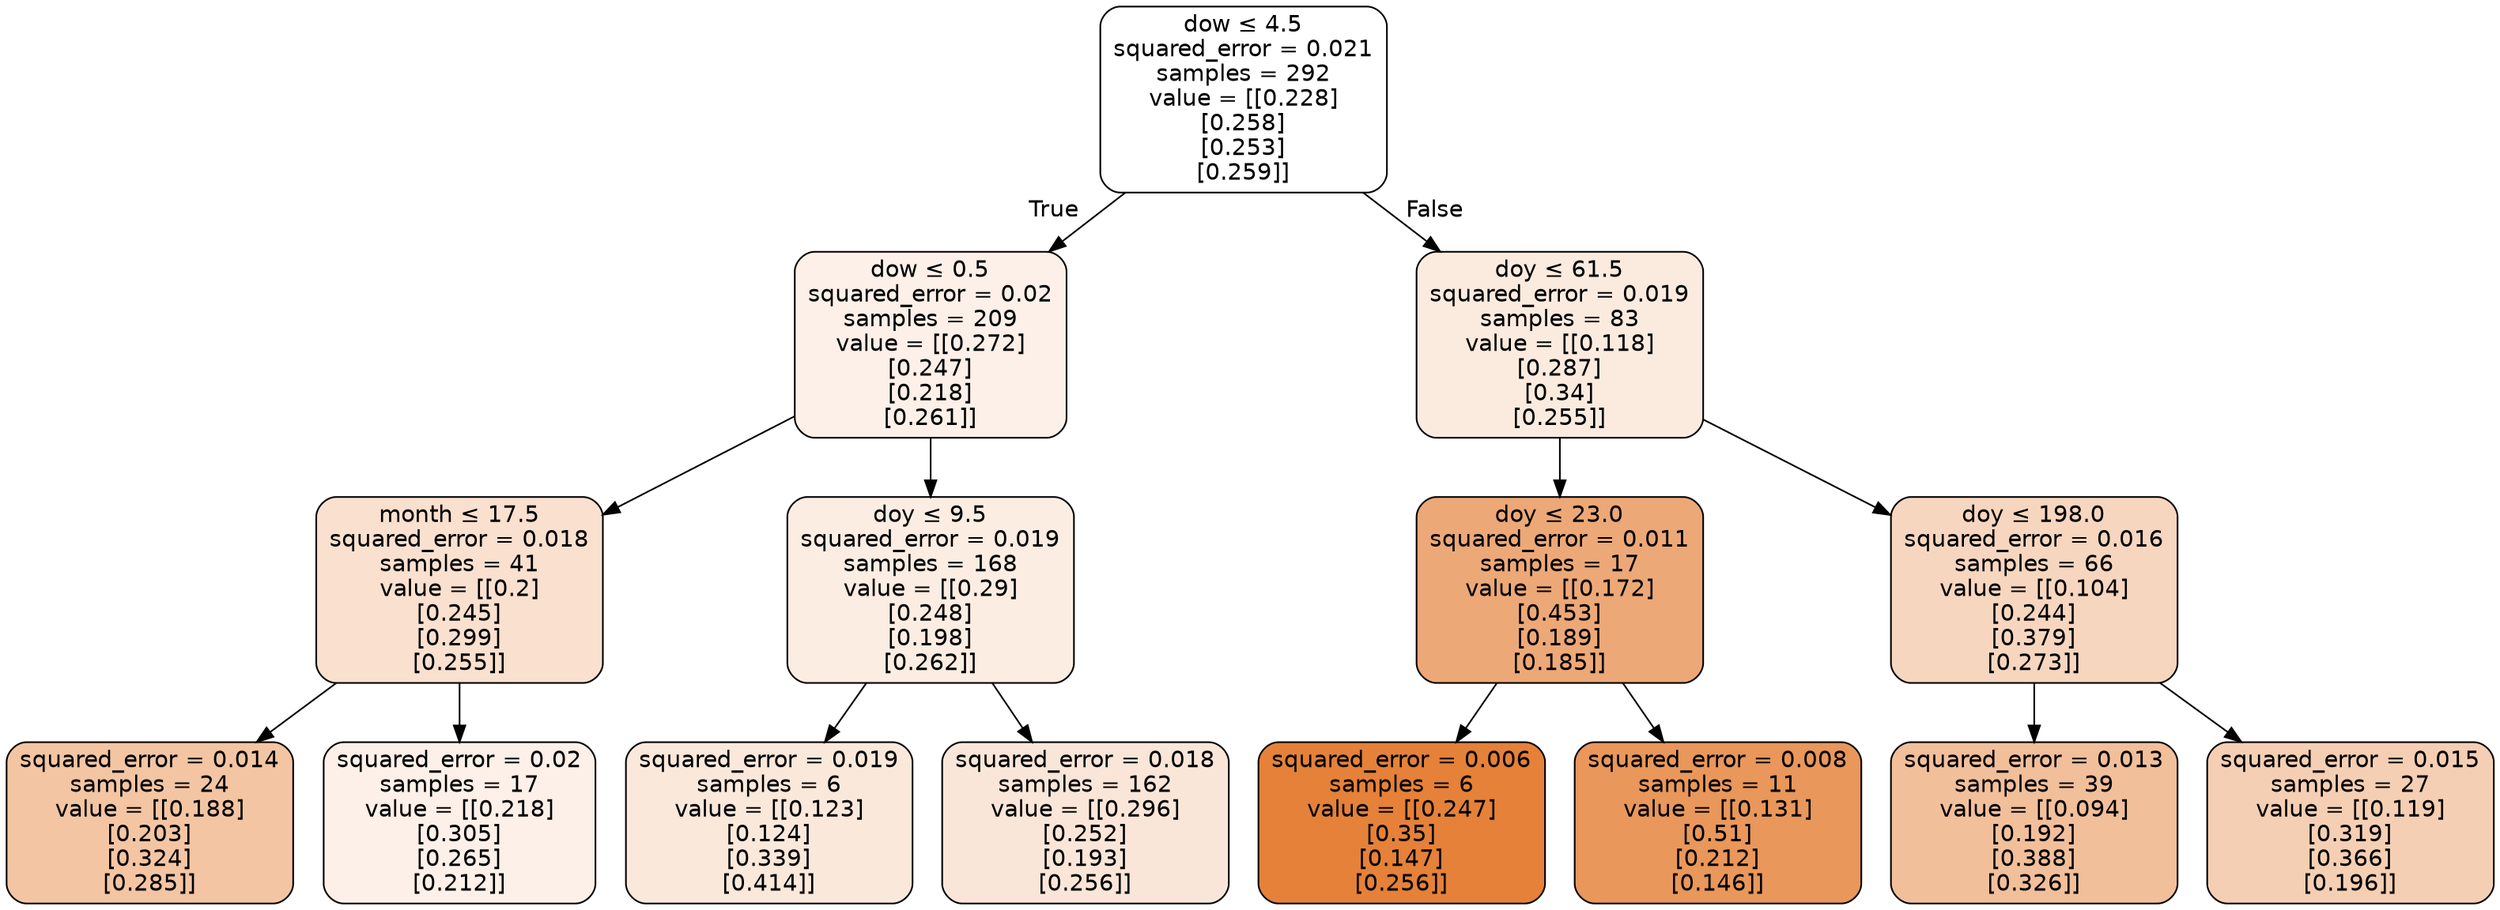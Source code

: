 digraph Tree {
node [shape=box, style="filled, rounded", color="black", fontname="helvetica"] ;
edge [fontname="helvetica"] ;
0 [label=<dow &le; 4.5<br/>squared_error = 0.021<br/>samples = 292<br/>value = [[0.228]<br/>[0.258]<br/>[0.253]<br/>[0.259]]>, fillcolor="#ffffff"] ;
1 [label=<dow &le; 0.5<br/>squared_error = 0.02<br/>samples = 209<br/>value = [[0.272]<br/>[0.247]<br/>[0.218]<br/>[0.261]]>, fillcolor="#fcf0e8"] ;
0 -> 1 [labeldistance=2.5, labelangle=45, headlabel="True"] ;
2 [label=<month &le; 17.5<br/>squared_error = 0.018<br/>samples = 41<br/>value = [[0.2]<br/>[0.245]<br/>[0.299]<br/>[0.255]]>, fillcolor="#f9e0cf"] ;
1 -> 2 ;
3 [label=<squared_error = 0.014<br/>samples = 24<br/>value = [[0.188]<br/>[0.203]<br/>[0.324]<br/>[0.285]]>, fillcolor="#f3c5a3"] ;
2 -> 3 ;
4 [label=<squared_error = 0.02<br/>samples = 17<br/>value = [[0.218]<br/>[0.305]<br/>[0.265]<br/>[0.212]]>, fillcolor="#fcf0e8"] ;
2 -> 4 ;
5 [label=<doy &le; 9.5<br/>squared_error = 0.019<br/>samples = 168<br/>value = [[0.29]<br/>[0.248]<br/>[0.198]<br/>[0.262]]>, fillcolor="#fbede2"] ;
1 -> 5 ;
6 [label=<squared_error = 0.019<br/>samples = 6<br/>value = [[0.123]<br/>[0.124]<br/>[0.339]<br/>[0.414]]>, fillcolor="#fae8db"] ;
5 -> 6 ;
7 [label=<squared_error = 0.018<br/>samples = 162<br/>value = [[0.296]<br/>[0.252]<br/>[0.193]<br/>[0.256]]>, fillcolor="#fae6d8"] ;
5 -> 7 ;
8 [label=<doy &le; 61.5<br/>squared_error = 0.019<br/>samples = 83<br/>value = [[0.118]<br/>[0.287]<br/>[0.34]<br/>[0.255]]>, fillcolor="#fbebdf"] ;
0 -> 8 [labeldistance=2.5, labelangle=-45, headlabel="False"] ;
9 [label=<doy &le; 23.0<br/>squared_error = 0.011<br/>samples = 17<br/>value = [[0.172]<br/>[0.453]<br/>[0.189]<br/>[0.185]]>, fillcolor="#eda877"] ;
8 -> 9 ;
10 [label=<squared_error = 0.006<br/>samples = 6<br/>value = [[0.247]<br/>[0.35]<br/>[0.147]<br/>[0.256]]>, fillcolor="#e58139"] ;
9 -> 10 ;
11 [label=<squared_error = 0.008<br/>samples = 11<br/>value = [[0.131]<br/>[0.51]<br/>[0.212]<br/>[0.146]]>, fillcolor="#e9975b"] ;
9 -> 11 ;
12 [label=<doy &le; 198.0<br/>squared_error = 0.016<br/>samples = 66<br/>value = [[0.104]<br/>[0.244]<br/>[0.379]<br/>[0.273]]>, fillcolor="#f7d6bf"] ;
8 -> 12 ;
13 [label=<squared_error = 0.013<br/>samples = 39<br/>value = [[0.094]<br/>[0.192]<br/>[0.388]<br/>[0.326]]>, fillcolor="#f2bf9b"] ;
12 -> 13 ;
14 [label=<squared_error = 0.015<br/>samples = 27<br/>value = [[0.119]<br/>[0.319]<br/>[0.366]<br/>[0.196]]>, fillcolor="#f5cfb3"] ;
12 -> 14 ;
}
